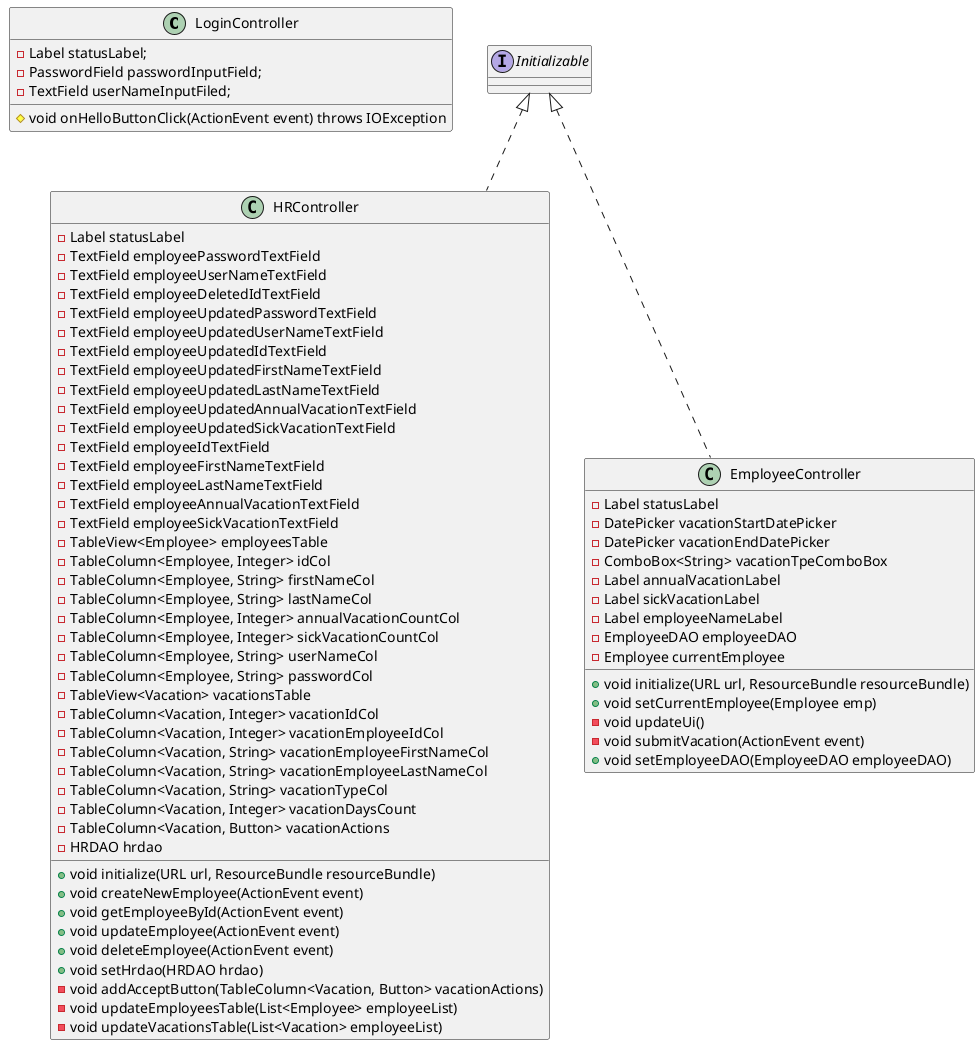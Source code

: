 @startuml
'https://plantuml.com/class-diagram

class LoginController {
    - Label statusLabel;
    - PasswordField passwordInputField;
    - TextField userNameInputFiled;
    # void onHelloButtonClick(ActionEvent event) throws IOException
}

class HRController implements Initializable{
        - Label statusLabel
        - TextField employeePasswordTextField
        - TextField employeeUserNameTextField
        - TextField employeeDeletedIdTextField
        - TextField employeeUpdatedPasswordTextField
        - TextField employeeUpdatedUserNameTextField
        - TextField employeeUpdatedIdTextField
        - TextField employeeUpdatedFirstNameTextField
        - TextField employeeUpdatedLastNameTextField
        - TextField employeeUpdatedAnnualVacationTextField
        - TextField employeeUpdatedSickVacationTextField
        - TextField employeeIdTextField
        - TextField employeeFirstNameTextField
        - TextField employeeLastNameTextField
        - TextField employeeAnnualVacationTextField
        - TextField employeeSickVacationTextField
        - TableView<Employee> employeesTable
        - TableColumn<Employee, Integer> idCol
        - TableColumn<Employee, String> firstNameCol
        - TableColumn<Employee, String> lastNameCol
        - TableColumn<Employee, Integer> annualVacationCountCol
        - TableColumn<Employee, Integer> sickVacationCountCol
        - TableColumn<Employee, String> userNameCol
        - TableColumn<Employee, String> passwordCol
        - TableView<Vacation> vacationsTable
        - TableColumn<Vacation, Integer> vacationIdCol
        - TableColumn<Vacation, Integer> vacationEmployeeIdCol
        - TableColumn<Vacation, String> vacationEmployeeFirstNameCol
        - TableColumn<Vacation, String> vacationEmployeeLastNameCol
        - TableColumn<Vacation, String> vacationTypeCol
        - TableColumn<Vacation, Integer> vacationDaysCount
        - TableColumn<Vacation, Button> vacationActions
        - HRDAO hrdao
        + void initialize(URL url, ResourceBundle resourceBundle)
        + void createNewEmployee(ActionEvent event)
        + void getEmployeeById(ActionEvent event)
        + void updateEmployee(ActionEvent event)
        + void deleteEmployee(ActionEvent event)
        + void setHrdao(HRDAO hrdao)
        - void addAcceptButton(TableColumn<Vacation, Button> vacationActions)
        - void updateEmployeesTable(List<Employee> employeeList)
        - void updateVacationsTable(List<Vacation> employeeList)
}

class EmployeeController implements Initializable{
    - Label statusLabel
    - DatePicker vacationStartDatePicker
    - DatePicker vacationEndDatePicker
    - ComboBox<String> vacationTpeComboBox
    - Label annualVacationLabel
    - Label sickVacationLabel
    - Label employeeNameLabel
    - EmployeeDAO employeeDAO
    - Employee currentEmployee
    + void initialize(URL url, ResourceBundle resourceBundle)
    + void setCurrentEmployee(Employee emp)
    - void updateUi()
    - void submitVacation(ActionEvent event)
    + void setEmployeeDAO(EmployeeDAO employeeDAO)
}



@enduml